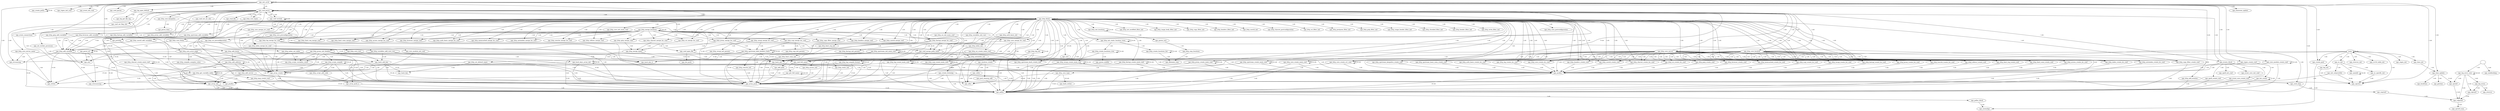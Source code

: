 digraph CallGraph{

   "ngx_log_error_core"  [shape=ellipse]
   "ngx_log_errno"  [shape=ellipse]
   "ngx_strerror"  [shape=ellipse]
   "ngx_slprintf"  [shape=ellipse]
   "ngx_nonblocking"  [shape=ellipse]
   "ngx_log_open_default"  [shape=ellipse]
   "ngx_log_get_file_log"  [shape=ellipse]
   "ngx_create_paths"  [shape=ellipse]
   "ngx_regex_init_conf"  [shape=ellipse]
   "ngx_event_init_conf"  [shape=ellipse]
   "ngx_core_module_init_conf"  [shape=ellipse]
   "ngx_create_listening"  [shape=ellipse]
   "ngx_sort"  [shape=ellipse]
   "ngx_http_variables_init_vars"  [shape=ellipse]
   "ngx_http_not_modified_filter_init"  [shape=ellipse]
   "ngx_http_range_body_filter_init"  [shape=ellipse]
   "ngx_http_copy_filter_init"  [shape=ellipse]
   "ngx_http_headers_filter_init"  [shape=ellipse]
   "ngx_http_userid_init"  [shape=ellipse]
   "ngx_http_charset_postconfiguration"  [shape=ellipse]
   "ngx_http_ssi_filter_init"  [shape=ellipse]
   "ngx_http_postpone_filter_init"  [shape=ellipse]
   "ngx_http_gzip_filter_init"  [shape=ellipse]
   "ngx_http_range_header_filter_init"  [shape=ellipse]
   "ngx_http_chunked_filter_init"  [shape=ellipse]
   "ngx_http_header_filter_init"  [shape=ellipse]
   "ngx_http_write_filter_init"  [shape=ellipse]
   "ngx_http_rewrite_init"  [shape=ellipse]
   "ngx_http_limit_req_init"  [shape=ellipse]
   "ngx_http_limit_conn_init"  [shape=ellipse]
   "ngx_http_access_init"  [shape=ellipse]
   "ngx_http_auth_basic_init"  [shape=ellipse]
   "ngx_http_index_init"  [shape=ellipse]
   "ngx_http_autoindex_init"  [shape=ellipse]
   "ngx_http_static_init"  [shape=ellipse]
   "ngx_http_log_compile_format"  [shape=ellipse]
   "ngx_http_log_init"  [shape=ellipse]
   "ngx_http_core_postconfiguration"  [shape=ellipse]
   "ngx_http_create_locations_tree"  [shape=ellipse]
   "ngx_queue_middle"  [shape=ellipse]
   "ngx_http_create_locations_list"  [shape=ellipse]
   "ngx_http_init_static_location_trees"  [shape=ellipse]
   "ngx_http_init_locations"  [shape=ellipse]
   "ngx_queue_sort"  [shape=ellipse]
   "ngx_http_cmp_locations"  [shape=ellipse]
   "ngx_filename_cmp"  [shape=ellipse]
   "ngx_http_copy_filter_merge_conf"  [shape=ellipse]
   "ngx_http_headers_merge_conf"  [shape=ellipse]
   "ngx_http_userid_merge_conf"  [shape=ellipse]
   "ngx_http_charset_merge_loc_conf"  [shape=ellipse]
   "ngx_http_ssi_merge_loc_conf"  [shape=ellipse]
   "ngx_http_ssi_init_main_conf"  [shape=ellipse]
   "ngx_http_gzip_merge_conf"  [shape=ellipse]
   "ngx_http_merge_types"  [shape=ellipse]
   "ngx_http_set_default_types"  [shape=ellipse]
   "ngx_http_browser_merge_conf"  [shape=ellipse]
   "ngx_http_memcached_merge_loc_conf"  [shape=ellipse]
   "ngx_http_scgi_merge_loc_conf"  [shape=ellipse]
   "ngx_http_scgi_init_params"  [shape=ellipse]
   "ngx_http_uwsgi_merge_loc_conf"  [shape=ellipse]
   "ngx_http_uwsgi_init_params"  [shape=ellipse]
   "ngx_http_fastcgi_merge_loc_conf"  [shape=ellipse]
   "ngx_http_fastcgi_init_params"  [shape=ellipse]
   "ngx_http_proxy_merge_loc_conf"  [shape=ellipse]
   "ngx_http_proxy_init_headers"  [shape=ellipse]
   "ngx_http_script_add_code"  [shape=ellipse]
   "ngx_http_script_compile"  [shape=ellipse]
   "ngx_array_push_n"  [shape=ellipse]
   "ngx_array_init"  [shape=ellipse]
   "ngx_http_upstream_hide_headers_hash"  [shape=ellipse]
   "ngx_http_rewrite_merge_loc_conf"  [shape=ellipse]
   "ngx_http_referer_merge_conf"  [shape=ellipse]
   "ngx_http_limit_req_merge_conf"  [shape=ellipse]
   "ngx_http_limit_conn_merge_conf"  [shape=ellipse]
   "ngx_http_access_merge_loc_conf"  [shape=ellipse]
   "ngx_http_auth_basic_merge_loc_conf"  [shape=ellipse]
   "ngx_http_index_merge_loc_conf"  [shape=ellipse]
   "ngx_http_autoindex_merge_loc_conf"  [shape=ellipse]
   "ngx_hash_key_lc"  [shape=ellipse]
   "ngx_http_upstream_init_main_conf"  [shape=ellipse]
   "ngx_http_log_merge_loc_conf"  [shape=ellipse]
   "ngx_conf_open_file"  [shape=ellipse]
   "ngx_list_push"  [shape=ellipse]
   "ngx_http_block"  [shape=ellipse]
   "ngx_http_merge_locations"  [shape=ellipse]
   "ngx_http_core_merge_loc_conf"  [shape=ellipse]
   "ngx_conf_merge_path_value"  [shape=ellipse]
   "ngx_add_path"  [shape=ellipse]
   "ngx_resolver_create"  [shape=ellipse]
   "ngx_calloc"  [shape=ellipse]
   "ngx_pool_cleanup_add"  [shape=ellipse]
   "ngx_hash_init"  [shape=ellipse]
   "ngx_http_core_merge_srv_conf"  [shape=ellipse]
   "ngx_http_core_init_main_conf"  [shape=ellipse]
   "ngx_http_core_server"  [shape=ellipse]
   "ngx_http_core_error_page"  [shape=ellipse]
   "ngx_http_compile_complex_value"  [shape=ellipse]
   "ngx_http_core_location"  [shape=ellipse]
   "ngx_http_index_set_index"  [shape=ellipse]
   "ngx_http_core_root"  [shape=ellipse]
   "ngx_http_script_variables_count"  [shape=ellipse]
   "ngx_http_add_location"  [shape=ellipse]
   "ngx_http_core_server_name"  [shape=ellipse]
   "ngx_http_core_listen"  [shape=ellipse]
   "ngx_http_add_listen"  [shape=ellipse]
   "ngx_http_add_server"  [shape=ellipse]
   "ngx_array_init"  [shape=ellipse]
   "ngx_http_add_address"  [shape=ellipse]
   "ngx_sock_ntop"  [shape=ellipse]
   "ngx_snprintf"  [shape=ellipse]
   "ngx_parse_url"  [shape=ellipse]
   "ngx_http_core_keepalive"  [shape=ellipse]
   "ngx_parse_time"  [shape=ellipse]
   "ngx_conf_set_flag_slot"  [shape=ellipse]
   "ngx_strcasecmp"  [shape=ellipse]
   "ngx_conf_set_str_slot"  [shape=ellipse]
   "ngx_http_core_types"  [shape=ellipse]
   "ngx_http_core_type"  [shape=ellipse]
   "ngx_hash_strlow"  [shape=ellipse]
   "ngx_conf_include"  [shape=ellipse]
   "ngx_http_userid_add_variables"  [shape=ellipse]
   "ngx_http_get_variable_index"  [shape=ellipse]
   "ngx_http_ssi_preconfiguration"  [shape=ellipse]
   "ngx_http_gzip_add_variables"  [shape=ellipse]
   "ngx_http_browser_add_variable"  [shape=ellipse]
   "ngx_http_fastcgi_add_variables"  [shape=ellipse]
   "ngx_http_proxy_add_variables"  [shape=ellipse]
   "ngx_http_upstream_add_variables"  [shape=ellipse]
   "ngx_http_add_variable"  [shape=ellipse]
   "ngx_strncasecmp"  [shape=ellipse]
   "ngx_http_core_preconfiguration"  [shape=ellipse]
   "ngx_http_variables_add_core_vars"  [shape=ellipse]
   "ngx_palloc_block"  [shape=ellipse]
   "ngx_hash_add_key"  [shape=ellipse]
   "ngx_hash_key"  [shape=ellipse]
   "ngx_http_copy_filter_create_conf"  [shape=ellipse]
   "ngx_http_headers_create_conf"  [shape=ellipse]
   "ngx_http_userid_create_conf"  [shape=ellipse]
   "ngx_http_charset_create_loc_conf"  [shape=ellipse]
   "ngx_array_init"  [shape=ellipse]
   "ngx_http_charset_create_main_conf"  [shape=ellipse]
   "ngx_http_ssi_create_loc_conf"  [shape=ellipse]
   "ngx_http_ssi_create_main_conf"  [shape=ellipse]
   "ngx_array_init"  [shape=ellipse]
   "ngx_hash_keys_array_init"  [shape=ellipse]
   "ngx_http_gzip_create_conf"  [shape=ellipse]
   "ngx_http_upstream_keepalive_create_conf"  [shape=ellipse]
   "ngx_http_upstream_least_conn_create_conf"  [shape=ellipse]
   "ngx_http_upstream_hash_create_conf"  [shape=ellipse]
   "ngx_http_browser_create_conf"  [shape=ellipse]
   "ngx_http_memcached_create_loc_conf"  [shape=ellipse]
   "ngx_http_scgi_create_loc_conf"  [shape=ellipse]
   "ngx_http_scgi_create_main_conf"  [shape=ellipse]
   "ngx_http_uwsgi_create_loc_conf"  [shape=ellipse]
   "ngx_http_uwsgi_create_main_conf"  [shape=ellipse]
   "ngx_http_fastcgi_create_loc_conf"  [shape=ellipse]
   "ngx_http_fastcgi_create_main_conf"  [shape=ellipse]
   "ngx_http_proxy_create_loc_conf"  [shape=ellipse]
   "ngx_http_proxy_create_main_conf"  [shape=ellipse]
   "ngx_http_rewrite_create_loc_conf"  [shape=ellipse]
   "ngx_http_referer_create_conf"  [shape=ellipse]
   "ngx_http_map_create_conf"  [shape=ellipse]
   "ngx_http_limit_req_create_conf"  [shape=ellipse]
   "ngx_http_limit_conn_create_conf"  [shape=ellipse]
   "ngx_http_access_create_loc_conf"  [shape=ellipse]
   "ngx_http_auth_basic_create_loc_conf"  [shape=ellipse]
   "ngx_http_index_create_loc_conf"  [shape=ellipse]
   "ngx_http_autoindex_create_loc_conf"  [shape=ellipse]
   "ngx_http_upstream_create_main_conf"  [shape=ellipse]
   "ngx_http_log_create_loc_conf"  [shape=ellipse]
   "ngx_http_log_create_main_conf"  [shape=ellipse]
   "ngx_http_core_create_loc_conf"  [shape=ellipse]
   "ngx_http_core_create_srv_conf"  [shape=ellipse]
   "ngx_http_core_create_main_conf"  [shape=ellipse]
   "ngx_events_block"  [shape=ellipse]
   "ngx_epoll_init_conf"  [shape=ellipse]
   "ngx_event_core_init_conf"  [shape=ellipse]
   "ngx_event_connections"  [shape=ellipse]
   "ngx_epoll_create_conf"  [shape=ellipse]
   "ngx_event_core_create_conf"  [shape=ellipse]
   "ngx_set_worker_processes"  [shape=ellipse]
   "ngx_atoi"  [shape=ellipse]
   "ngx_array_push"  [shape=ellipse]
   "ngx_read_file"  [shape=ellipse]
   "ngx_conf_parse"  [shape=ellipse]
   "ngx_conf_param"  [shape=ellipse]
   "ngx_array_create"  [shape=ellipse]
   "ngx_regex_create_conf"  [shape=ellipse]
   "ngx_list_create"  [shape=ellipse]
   "ngx_core_module_create_conf"  [shape=ellipse]
   "ngx_strlow"  [shape=ellipse]
   "ngx_init_cycle"  [shape=ellipse]
   "ngx_pstrdup"  [shape=ellipse]
   "ngx_pcalloc"  [shape=ellipse]
   "ngx_palloc"  [shape=ellipse]
   "ngx_timezone_update"  [shape=ellipse]
   "ngx_crc32_table_init"  [shape=ellipse]
   "ngx_os_init"  [shape=ellipse]
   "ngx_cpuinfo"  [shape=ellipse]
   "ngx_init_setproctitle"  [shape=ellipse]
   "ngx_os_specific_init"  [shape=ellipse]
   "ngx_conf_full_name"  [shape=ellipse]
   "ngx_pnalloc"  [shape=ellipse]
   "ngx_get_full_name"  [shape=ellipse]
   "ngx_alloc"  [shape=ellipse]
   "ngx_create_pool"  [shape=ellipse]
   "ngx_memalign"  [shape=ellipse]
   "ngx_log_init"  [shape=ellipse]
   "ngx_cpystrn"  [shape=ellipse]
   "ngx_regex_init"  [shape=ellipse]
   "ngx_time_init"  [shape=ellipse]
   "ngx_time_update"  [shape=ellipse]
   "ngx_localtime"  [shape=ellipse]
   "ngx_sprintf"  [shape=ellipse]
   "ngx_vslprintf"  [shape=ellipse]
   "ngx_sprintf_num"  [shape=ellipse]
   "ngx_gmtime"  [shape=ellipse]
   "main"  [shape=ellipse]
   "ngx_strerror_init"  [shape=ellipse]

   "ngx_log_error_core" -> "ngx_log_error_core" [label="4 calls" fontsize="10"]
   "" -> "ngx_log_error_core" [label="2 calls" fontsize="10"]
   "ngx_log_error_core" -> "ngx_log_errno" [label="3 calls" fontsize="10"]
   "ngx_log_errno" -> "ngx_strerror" [label="3 calls" fontsize="10"]
   "ngx_log_errno" -> "ngx_slprintf" [label="3 calls" fontsize="10"]
   "ngx_log_error_core" -> "ngx_slprintf" [label="6 calls" fontsize="10"]
   "" -> "ngx_nonblocking" [label="3 calls" fontsize="10"]
   "ngx_init_cycle" -> "ngx_log_open_default" [label="1 calls" fontsize="10"]
   "ngx_log_open_default" -> "ngx_log_get_file_log" [label="1 calls" fontsize="10"]
   "ngx_create_paths" -> "ngx_create_paths" [label="5 calls" fontsize="10"]
   "ngx_init_cycle" -> "ngx_create_paths" [label="1 calls" fontsize="10"]
   "ngx_init_cycle" -> "ngx_regex_init_conf" [label="1 calls" fontsize="10"]
   "ngx_init_cycle" -> "ngx_event_init_conf" [label="1 calls" fontsize="10"]
   "ngx_init_cycle" -> "ngx_core_module_init_conf" [label="1 calls" fontsize="10"]
   "ngx_http_block" -> "ngx_create_listening" [label="1 calls" fontsize="10"]
   "ngx_http_block" -> "ngx_sort" [label="1 calls" fontsize="10"]
   "ngx_http_block" -> "ngx_http_variables_init_vars" [label="1 calls" fontsize="10"]
   "ngx_http_block" -> "ngx_http_not_modified_filter_init" [label="1 calls" fontsize="10"]
   "ngx_http_block" -> "ngx_http_range_body_filter_init" [label="1 calls" fontsize="10"]
   "ngx_http_block" -> "ngx_http_copy_filter_init" [label="1 calls" fontsize="10"]
   "ngx_http_block" -> "ngx_http_headers_filter_init" [label="1 calls" fontsize="10"]
   "ngx_http_block" -> "ngx_http_userid_init" [label="1 calls" fontsize="10"]
   "ngx_http_block" -> "ngx_http_charset_postconfiguration" [label="1 calls" fontsize="10"]
   "ngx_http_block" -> "ngx_http_ssi_filter_init" [label="1 calls" fontsize="10"]
   "ngx_http_block" -> "ngx_http_postpone_filter_init" [label="1 calls" fontsize="10"]
   "ngx_http_block" -> "ngx_http_gzip_filter_init" [label="1 calls" fontsize="10"]
   "ngx_http_block" -> "ngx_http_range_header_filter_init" [label="1 calls" fontsize="10"]
   "ngx_http_block" -> "ngx_http_chunked_filter_init" [label="1 calls" fontsize="10"]
   "ngx_http_block" -> "ngx_http_header_filter_init" [label="1 calls" fontsize="10"]
   "ngx_http_block" -> "ngx_http_write_filter_init" [label="1 calls" fontsize="10"]
   "ngx_http_block" -> "ngx_http_rewrite_init" [label="1 calls" fontsize="10"]
   "ngx_http_block" -> "ngx_http_limit_req_init" [label="1 calls" fontsize="10"]
   "ngx_http_block" -> "ngx_http_limit_conn_init" [label="1 calls" fontsize="10"]
   "ngx_http_block" -> "ngx_http_access_init" [label="1 calls" fontsize="10"]
   "ngx_http_block" -> "ngx_http_auth_basic_init" [label="1 calls" fontsize="10"]
   "ngx_http_block" -> "ngx_http_index_init" [label="1 calls" fontsize="10"]
   "ngx_http_block" -> "ngx_http_autoindex_init" [label="1 calls" fontsize="10"]
   "ngx_http_block" -> "ngx_http_static_init" [label="1 calls" fontsize="10"]
   "ngx_http_log_compile_format" -> "ngx_http_log_compile_format" [label="5 calls" fontsize="10"]
   "ngx_http_log_init" -> "ngx_http_log_compile_format" [label="1 calls" fontsize="10"]
   "ngx_http_block" -> "ngx_http_log_init" [label="1 calls" fontsize="10"]
   "ngx_http_log_init" -> "ngx_http_log_init" [label="1 calls" fontsize="10"]
   "ngx_http_block" -> "ngx_http_core_postconfiguration" [label="1 calls" fontsize="10"]
   "ngx_http_create_locations_tree" -> "ngx_http_create_locations_tree" [label="1 calls" fontsize="10"]
   "ngx_http_init_static_location_trees" -> "ngx_http_create_locations_tree" [label="1 calls" fontsize="10"]
   "ngx_http_create_locations_tree" -> "ngx_queue_middle" [label="2 calls" fontsize="10"]
   "ngx_http_create_locations_list" -> "ngx_http_create_locations_list" [label="1 calls" fontsize="10"]
   "ngx_http_init_static_location_trees" -> "ngx_http_create_locations_list" [label="1 calls" fontsize="10"]
   "ngx_http_init_static_location_trees" -> "ngx_http_init_static_location_trees" [label="3 calls" fontsize="10"]
   "ngx_http_block" -> "ngx_http_init_static_location_trees" [label="1 calls" fontsize="10"]
   "ngx_http_init_locations" -> "ngx_http_init_locations" [label="2 calls" fontsize="10"]
   "ngx_http_block" -> "ngx_http_init_locations" [label="1 calls" fontsize="10"]
   "ngx_http_init_locations" -> "ngx_queue_sort" [label="1 calls" fontsize="10"]
   "ngx_queue_sort" -> "ngx_http_cmp_locations" [label="1 calls" fontsize="10"]
   "ngx_http_cmp_locations" -> "ngx_filename_cmp" [label="1 calls" fontsize="10"]
   "ngx_http_create_locations_list" -> "ngx_filename_cmp" [label="1 calls" fontsize="10"]
   "ngx_http_merge_locations" -> "ngx_http_copy_filter_merge_conf" [label="2 calls" fontsize="10"]
   "ngx_http_block" -> "ngx_http_copy_filter_merge_conf" [label="1 calls" fontsize="10"]
   "ngx_http_merge_locations" -> "ngx_http_headers_merge_conf" [label="2 calls" fontsize="10"]
   "ngx_http_block" -> "ngx_http_headers_merge_conf" [label="1 calls" fontsize="10"]
   "ngx_http_merge_locations" -> "ngx_http_userid_merge_conf" [label="2 calls" fontsize="10"]
   "ngx_http_block" -> "ngx_http_userid_merge_conf" [label="1 calls" fontsize="10"]
   "ngx_http_merge_locations" -> "ngx_http_charset_merge_loc_conf" [label="2 calls" fontsize="10"]
   "ngx_http_block" -> "ngx_http_charset_merge_loc_conf" [label="1 calls" fontsize="10"]
   "ngx_http_merge_locations" -> "ngx_http_ssi_merge_loc_conf" [label="2 calls" fontsize="10"]
   "ngx_http_block" -> "ngx_http_ssi_merge_loc_conf" [label="1 calls" fontsize="10"]
   "ngx_http_block" -> "ngx_http_ssi_init_main_conf" [label="1 calls" fontsize="10"]
   "ngx_http_merge_locations" -> "ngx_http_gzip_merge_conf" [label="2 calls" fontsize="10"]
   "ngx_http_block" -> "ngx_http_gzip_merge_conf" [label="1 calls" fontsize="10"]
   "ngx_http_gzip_merge_conf" -> "ngx_http_merge_types" [label="3 calls" fontsize="10"]
   "ngx_http_ssi_merge_loc_conf" -> "ngx_http_merge_types" [label="3 calls" fontsize="10"]
   "ngx_http_charset_merge_loc_conf" -> "ngx_http_merge_types" [label="3 calls" fontsize="10"]
   "ngx_http_merge_types" -> "ngx_http_set_default_types" [label="3 calls" fontsize="10"]
   "ngx_http_merge_locations" -> "ngx_http_browser_merge_conf" [label="2 calls" fontsize="10"]
   "ngx_http_block" -> "ngx_http_browser_merge_conf" [label="1 calls" fontsize="10"]
   "ngx_http_merge_locations" -> "ngx_http_memcached_merge_loc_conf" [label="2 calls" fontsize="10"]
   "ngx_http_block" -> "ngx_http_memcached_merge_loc_conf" [label="1 calls" fontsize="10"]
   "ngx_http_merge_locations" -> "ngx_http_scgi_merge_loc_conf" [label="2 calls" fontsize="10"]
   "ngx_http_block" -> "ngx_http_scgi_merge_loc_conf" [label="1 calls" fontsize="10"]
   "ngx_http_scgi_merge_loc_conf" -> "ngx_http_scgi_init_params" [label="3 calls" fontsize="10"]
   "ngx_http_merge_locations" -> "ngx_http_uwsgi_merge_loc_conf" [label="2 calls" fontsize="10"]
   "ngx_http_block" -> "ngx_http_uwsgi_merge_loc_conf" [label="1 calls" fontsize="10"]
   "ngx_http_uwsgi_merge_loc_conf" -> "ngx_http_uwsgi_init_params" [label="3 calls" fontsize="10"]
   "ngx_http_merge_locations" -> "ngx_http_fastcgi_merge_loc_conf" [label="2 calls" fontsize="10"]
   "ngx_http_block" -> "ngx_http_fastcgi_merge_loc_conf" [label="1 calls" fontsize="10"]
   "ngx_http_fastcgi_merge_loc_conf" -> "ngx_http_fastcgi_init_params" [label="3 calls" fontsize="10"]
   "ngx_http_merge_locations" -> "ngx_http_proxy_merge_loc_conf" [label="2 calls" fontsize="10"]
   "ngx_http_block" -> "ngx_http_proxy_merge_loc_conf" [label="1 calls" fontsize="10"]
   "ngx_http_proxy_merge_loc_conf" -> "ngx_http_proxy_init_headers" [label="3 calls" fontsize="10"]
   "ngx_http_script_compile" -> "ngx_http_script_add_code" [label="6 calls" fontsize="10"]
   "ngx_http_script_compile" -> "ngx_http_script_compile" [label="9 calls" fontsize="10"]
   "ngx_http_proxy_init_headers" -> "ngx_http_script_compile" [label="3 calls" fontsize="10"]
   "ngx_http_script_add_code" -> "ngx_array_push_n" [label="6 calls" fontsize="10"]
   "ngx_http_proxy_init_headers" -> "ngx_array_push_n" [label="23 calls" fontsize="10"]
   "ngx_http_proxy_init_headers" -> "ngx_array_init" [label="2 calls" fontsize="10"]
   "ngx_http_upstream_hide_headers_hash" -> "ngx_http_upstream_hide_headers_hash" [label="4 calls" fontsize="10"]
   "ngx_http_proxy_merge_loc_conf" -> "ngx_http_upstream_hide_headers_hash" [label="3 calls" fontsize="10"]
   "ngx_http_fastcgi_merge_loc_conf" -> "ngx_http_upstream_hide_headers_hash" [label="3 calls" fontsize="10"]
   "ngx_http_uwsgi_merge_loc_conf" -> "ngx_http_upstream_hide_headers_hash" [label="3 calls" fontsize="10"]
   "ngx_http_scgi_merge_loc_conf" -> "ngx_http_upstream_hide_headers_hash" [label="3 calls" fontsize="10"]
   "ngx_http_merge_locations" -> "ngx_http_rewrite_merge_loc_conf" [label="2 calls" fontsize="10"]
   "ngx_http_block" -> "ngx_http_rewrite_merge_loc_conf" [label="1 calls" fontsize="10"]
   "ngx_http_merge_locations" -> "ngx_http_referer_merge_conf" [label="2 calls" fontsize="10"]
   "ngx_http_block" -> "ngx_http_referer_merge_conf" [label="1 calls" fontsize="10"]
   "ngx_http_merge_locations" -> "ngx_http_limit_req_merge_conf" [label="2 calls" fontsize="10"]
   "ngx_http_block" -> "ngx_http_limit_req_merge_conf" [label="1 calls" fontsize="10"]
   "ngx_http_merge_locations" -> "ngx_http_limit_conn_merge_conf" [label="2 calls" fontsize="10"]
   "ngx_http_block" -> "ngx_http_limit_conn_merge_conf" [label="1 calls" fontsize="10"]
   "ngx_http_merge_locations" -> "ngx_http_access_merge_loc_conf" [label="2 calls" fontsize="10"]
   "ngx_http_block" -> "ngx_http_access_merge_loc_conf" [label="1 calls" fontsize="10"]
   "ngx_http_merge_locations" -> "ngx_http_auth_basic_merge_loc_conf" [label="2 calls" fontsize="10"]
   "ngx_http_block" -> "ngx_http_auth_basic_merge_loc_conf" [label="1 calls" fontsize="10"]
   "ngx_http_merge_locations" -> "ngx_http_index_merge_loc_conf" [label="2 calls" fontsize="10"]
   "ngx_http_block" -> "ngx_http_index_merge_loc_conf" [label="1 calls" fontsize="10"]
   "ngx_http_merge_locations" -> "ngx_http_autoindex_merge_loc_conf" [label="2 calls" fontsize="10"]
   "ngx_http_block" -> "ngx_http_autoindex_merge_loc_conf" [label="1 calls" fontsize="10"]
   "ngx_http_block" -> "ngx_hash_key_lc" [label="21 calls" fontsize="10"]
   "ngx_http_upstream_init_main_conf" -> "ngx_hash_key_lc" [label="26 calls" fontsize="10"]
   "ngx_http_upstream_hide_headers_hash" -> "ngx_hash_key_lc" [label="25 calls" fontsize="10"]
   "ngx_http_proxy_init_headers" -> "ngx_hash_key_lc" [label="8 calls" fontsize="10"]
   "ngx_http_block" -> "ngx_http_upstream_init_main_conf" [label="1 calls" fontsize="10"]
   "ngx_http_upstream_init_main_conf" -> "ngx_http_upstream_init_main_conf" [label="1 calls" fontsize="10"]
   "ngx_http_merge_locations" -> "ngx_http_log_merge_loc_conf" [label="2 calls" fontsize="10"]
   "ngx_http_block" -> "ngx_http_log_merge_loc_conf" [label="1 calls" fontsize="10"]
   "ngx_log_open_default" -> "ngx_conf_open_file" [label="1 calls" fontsize="10"]
   "ngx_http_log_merge_loc_conf" -> "ngx_conf_open_file" [label="1 calls" fontsize="10"]
   "ngx_conf_open_file" -> "ngx_list_push" [label="2 calls" fontsize="10"]
   "ngx_conf_parse" -> "ngx_http_block" [label="1 calls" fontsize="10"]
   "ngx_http_block" -> "ngx_http_block" [label="48 calls" fontsize="10"]
   "ngx_http_merge_locations" -> "ngx_http_merge_locations" [label="44 calls" fontsize="10"]
   "ngx_http_block" -> "ngx_http_merge_locations" [label="22 calls" fontsize="10"]
   "ngx_http_merge_locations" -> "ngx_http_core_merge_loc_conf" [label="2 calls" fontsize="10"]
   "ngx_http_block" -> "ngx_http_core_merge_loc_conf" [label="1 calls" fontsize="10"]
   "ngx_http_core_merge_loc_conf" -> "ngx_conf_merge_path_value" [label="3 calls" fontsize="10"]
   "ngx_http_proxy_merge_loc_conf" -> "ngx_conf_merge_path_value" [label="3 calls" fontsize="10"]
   "ngx_http_fastcgi_merge_loc_conf" -> "ngx_conf_merge_path_value" [label="3 calls" fontsize="10"]
   "ngx_http_uwsgi_merge_loc_conf" -> "ngx_conf_merge_path_value" [label="3 calls" fontsize="10"]
   "ngx_http_scgi_merge_loc_conf" -> "ngx_conf_merge_path_value" [label="3 calls" fontsize="10"]
   "ngx_conf_merge_path_value" -> "ngx_add_path" [label="5 calls" fontsize="10"]
   "ngx_http_core_merge_loc_conf" -> "ngx_resolver_create" [label="1 calls" fontsize="10"]
   "ngx_resolver_create" -> "ngx_calloc" [label="2 calls" fontsize="10"]
   "ngx_resolver_create" -> "ngx_pool_cleanup_add" [label="1 calls" fontsize="10"]
   "ngx_http_merge_types" -> "ngx_hash_init" [label="3 calls" fontsize="10"]
   "ngx_http_block" -> "ngx_hash_init" [label="1 calls" fontsize="10"]
   "ngx_http_core_merge_loc_conf" -> "ngx_hash_init" [label="1 calls" fontsize="10"]
   "ngx_http_variables_init_vars" -> "ngx_hash_init" [label="1 calls" fontsize="10"]
   "ngx_http_upstream_init_main_conf" -> "ngx_hash_init" [label="1 calls" fontsize="10"]
   "ngx_http_upstream_hide_headers_hash" -> "ngx_hash_init" [label="4 calls" fontsize="10"]
   "ngx_http_ssi_init_main_conf" -> "ngx_hash_init" [label="1 calls" fontsize="10"]
   "ngx_http_proxy_init_headers" -> "ngx_hash_init" [label="1 calls" fontsize="10"]
   "ngx_http_block" -> "ngx_http_core_merge_srv_conf" [label="1 calls" fontsize="10"]
   "ngx_http_block" -> "ngx_http_core_init_main_conf" [label="1 calls" fontsize="10"]
   "ngx_conf_parse" -> "ngx_http_core_server" [label="1 calls" fontsize="10"]
   "ngx_conf_parse" -> "ngx_http_core_error_page" [label="1 calls" fontsize="10"]
   "ngx_http_core_error_page" -> "ngx_http_compile_complex_value" [label="1 calls" fontsize="10"]
   "ngx_conf_parse" -> "ngx_http_core_location" [label="2 calls" fontsize="10"]
   "ngx_conf_parse" -> "ngx_http_index_set_index" [label="1 calls" fontsize="10"]
   "ngx_conf_parse" -> "ngx_http_core_root" [label="2 calls" fontsize="10"]
   "ngx_http_core_root" -> "ngx_http_script_variables_count" [label="2 calls" fontsize="10"]
   "ngx_http_index_set_index" -> "ngx_http_script_variables_count" [label="2 calls" fontsize="10"]
   "ngx_http_proxy_init_headers" -> "ngx_http_script_variables_count" [label="4 calls" fontsize="10"]
   "ngx_http_core_location" -> "ngx_http_add_location" [label="2 calls" fontsize="10"]
   "ngx_conf_parse" -> "ngx_http_core_server_name" [label="1 calls" fontsize="10"]
   "ngx_conf_parse" -> "ngx_http_core_listen" [label="1 calls" fontsize="10"]
   "ngx_http_core_listen" -> "ngx_http_add_listen" [label="1 calls" fontsize="10"]
   "ngx_http_add_address" -> "ngx_http_add_server" [label="1 calls" fontsize="10"]
   "ngx_http_add_server" -> "ngx_array_init" [label="1 calls" fontsize="10"]
   "ngx_http_block" -> "ngx_array_init" [label="6 calls" fontsize="10"]
   "ngx_http_add_address" -> "ngx_http_add_address" [label="1 calls" fontsize="10"]
   "ngx_http_add_listen" -> "ngx_http_add_address" [label="1 calls" fontsize="10"]
   "ngx_create_listening" -> "ngx_sock_ntop" [label="1 calls" fontsize="10"]
   "ngx_http_core_listen" -> "ngx_sock_ntop" [label="1 calls" fontsize="10"]
   "ngx_sock_ntop" -> "ngx_snprintf" [label="2 calls" fontsize="10"]
   "ngx_parse_url" -> "ngx_parse_url" [label="4 calls" fontsize="10"]
   "ngx_http_core_listen" -> "ngx_parse_url" [label="1 calls" fontsize="10"]
   "ngx_conf_parse" -> "ngx_http_core_keepalive" [label="1 calls" fontsize="10"]
   "ngx_http_core_keepalive" -> "ngx_parse_time" [label="1 calls" fontsize="10"]
   "ngx_conf_parse" -> "ngx_conf_set_flag_slot" [label="1 calls" fontsize="10"]
   "ngx_conf_set_flag_slot" -> "ngx_strcasecmp" [label="1 calls" fontsize="10"]
   "ngx_http_core_server_name" -> "ngx_strcasecmp" [label="1 calls" fontsize="10"]
   "ngx_http_proxy_init_headers" -> "ngx_strcasecmp" [label="28 calls" fontsize="10"]
   "ngx_conf_parse" -> "ngx_conf_set_str_slot" [label="1 calls" fontsize="10"]
   "ngx_conf_parse" -> "ngx_http_core_types" [label="1 calls" fontsize="10"]
   "ngx_conf_parse" -> "ngx_http_core_type" [label="79 calls" fontsize="10"]
   "ngx_http_core_type" -> "ngx_hash_strlow" [label="103 calls" fontsize="10"]
   "ngx_conf_parse" -> "ngx_conf_include" [label="1 calls" fontsize="10"]
   "ngx_conf_include" -> "ngx_conf_include" [label="1 calls" fontsize="10"]
   "ngx_http_block" -> "ngx_http_userid_add_variables" [label="1 calls" fontsize="10"]
   "ngx_http_log_compile_format" -> "ngx_http_get_variable_index" [label="5 calls" fontsize="10"]
   "ngx_http_get_variable_index" -> "ngx_http_get_variable_index" [label="1 calls" fontsize="10"]
   "ngx_http_script_compile" -> "ngx_http_get_variable_index" [label="3 calls" fontsize="10"]
   "ngx_http_userid_add_variables" -> "ngx_http_get_variable_index" [label="1 calls" fontsize="10"]
   "ngx_http_block" -> "ngx_http_ssi_preconfiguration" [label="1 calls" fontsize="10"]
   "ngx_http_block" -> "ngx_http_gzip_add_variables" [label="1 calls" fontsize="10"]
   "ngx_http_block" -> "ngx_http_browser_add_variable" [label="1 calls" fontsize="10"]
   "ngx_http_block" -> "ngx_http_fastcgi_add_variables" [label="1 calls" fontsize="10"]
   "ngx_http_block" -> "ngx_http_proxy_add_variables" [label="1 calls" fontsize="10"]
   "ngx_http_block" -> "ngx_http_upstream_add_variables" [label="1 calls" fontsize="10"]
   "ngx_http_upstream_add_variables" -> "ngx_http_add_variable" [label="8 calls" fontsize="10"]
   "ngx_http_gzip_add_variables" -> "ngx_http_add_variable" [label="1 calls" fontsize="10"]
   "ngx_http_ssi_preconfiguration" -> "ngx_http_add_variable" [label="2 calls" fontsize="10"]
   "ngx_http_userid_add_variables" -> "ngx_http_add_variable" [label="3 calls" fontsize="10"]
   "ngx_http_proxy_add_variables" -> "ngx_http_add_variable" [label="5 calls" fontsize="10"]
   "ngx_http_fastcgi_add_variables" -> "ngx_http_add_variable" [label="2 calls" fontsize="10"]
   "ngx_http_browser_add_variable" -> "ngx_http_add_variable" [label="3 calls" fontsize="10"]
   "ngx_parse_url" -> "ngx_strncasecmp" [label="1 calls" fontsize="10"]
   "ngx_http_get_variable_index" -> "ngx_strncasecmp" [label="1 calls" fontsize="10"]
   "ngx_http_add_variable" -> "ngx_strncasecmp" [label="62 calls" fontsize="10"]
   "ngx_http_block" -> "ngx_http_core_preconfiguration" [label="1 calls" fontsize="10"]
   "ngx_http_core_preconfiguration" -> "ngx_http_variables_add_core_vars" [label="1 calls" fontsize="10"]
   "ngx_palloc" -> "ngx_palloc_block" [label="3 calls" fontsize="10"]
   "ngx_http_variables_add_core_vars" -> "ngx_hash_add_key" [label="61 calls" fontsize="10"]
   "ngx_http_add_variable" -> "ngx_hash_add_key" [label="24 calls" fontsize="10"]
   "ngx_http_ssi_preconfiguration" -> "ngx_hash_add_key" [label="10 calls" fontsize="10"]
   "ngx_hash_add_key" -> "ngx_hash_key" [label="95 calls" fontsize="10"]
   "ngx_http_set_default_types" -> "ngx_hash_key" [label="8 calls" fontsize="10"]
   "ngx_http_block" -> "ngx_http_copy_filter_create_conf" [label="1 calls" fontsize="10"]
   "ngx_http_core_location" -> "ngx_http_copy_filter_create_conf" [label="2 calls" fontsize="10"]
   "ngx_http_core_server" -> "ngx_http_copy_filter_create_conf" [label="1 calls" fontsize="10"]
   "ngx_http_block" -> "ngx_http_headers_create_conf" [label="1 calls" fontsize="10"]
   "ngx_http_core_location" -> "ngx_http_headers_create_conf" [label="2 calls" fontsize="10"]
   "ngx_http_core_server" -> "ngx_http_headers_create_conf" [label="1 calls" fontsize="10"]
   "ngx_http_block" -> "ngx_http_userid_create_conf" [label="1 calls" fontsize="10"]
   "ngx_http_core_location" -> "ngx_http_userid_create_conf" [label="2 calls" fontsize="10"]
   "ngx_http_core_server" -> "ngx_http_userid_create_conf" [label="1 calls" fontsize="10"]
   "ngx_http_block" -> "ngx_http_charset_create_loc_conf" [label="1 calls" fontsize="10"]
   "ngx_http_core_location" -> "ngx_http_charset_create_loc_conf" [label="2 calls" fontsize="10"]
   "ngx_http_core_server" -> "ngx_http_charset_create_loc_conf" [label="1 calls" fontsize="10"]
   "ngx_http_charset_create_main_conf" -> "ngx_array_init" [label="2 calls" fontsize="10"]
   "ngx_http_block" -> "ngx_http_charset_create_main_conf" [label="1 calls" fontsize="10"]
   "ngx_http_charset_create_main_conf" -> "ngx_http_charset_create_main_conf" [label="1 calls" fontsize="10"]
   "ngx_http_block" -> "ngx_http_ssi_create_loc_conf" [label="1 calls" fontsize="10"]
   "ngx_http_core_location" -> "ngx_http_ssi_create_loc_conf" [label="2 calls" fontsize="10"]
   "ngx_http_core_server" -> "ngx_http_ssi_create_loc_conf" [label="1 calls" fontsize="10"]
   "ngx_http_block" -> "ngx_http_ssi_create_main_conf" [label="1 calls" fontsize="10"]
   "ngx_hash_add_key" -> "ngx_array_init" [label="69 calls" fontsize="10"]
   "ngx_hash_keys_array_init" -> "ngx_array_init" [label="4 calls" fontsize="10"]
   "ngx_hash_keys_array_init" -> "ngx_hash_keys_array_init" [label="2 calls" fontsize="10"]
   "ngx_http_variables_add_core_vars" -> "ngx_hash_keys_array_init" [label="1 calls" fontsize="10"]
   "ngx_http_ssi_create_main_conf" -> "ngx_hash_keys_array_init" [label="1 calls" fontsize="10"]
   "ngx_http_block" -> "ngx_http_gzip_create_conf" [label="1 calls" fontsize="10"]
   "ngx_http_core_location" -> "ngx_http_gzip_create_conf" [label="2 calls" fontsize="10"]
   "ngx_http_core_server" -> "ngx_http_gzip_create_conf" [label="1 calls" fontsize="10"]
   "ngx_http_block" -> "ngx_http_upstream_keepalive_create_conf" [label="1 calls" fontsize="10"]
   "ngx_http_core_server" -> "ngx_http_upstream_keepalive_create_conf" [label="1 calls" fontsize="10"]
   "ngx_http_block" -> "ngx_http_upstream_least_conn_create_conf" [label="1 calls" fontsize="10"]
   "ngx_http_core_server" -> "ngx_http_upstream_least_conn_create_conf" [label="1 calls" fontsize="10"]
   "ngx_http_block" -> "ngx_http_upstream_hash_create_conf" [label="1 calls" fontsize="10"]
   "ngx_http_core_server" -> "ngx_http_upstream_hash_create_conf" [label="1 calls" fontsize="10"]
   "ngx_http_block" -> "ngx_http_browser_create_conf" [label="1 calls" fontsize="10"]
   "ngx_http_core_location" -> "ngx_http_browser_create_conf" [label="2 calls" fontsize="10"]
   "ngx_http_core_server" -> "ngx_http_browser_create_conf" [label="1 calls" fontsize="10"]
   "ngx_http_block" -> "ngx_http_memcached_create_loc_conf" [label="1 calls" fontsize="10"]
   "ngx_http_core_location" -> "ngx_http_memcached_create_loc_conf" [label="2 calls" fontsize="10"]
   "ngx_http_core_server" -> "ngx_http_memcached_create_loc_conf" [label="1 calls" fontsize="10"]
   "ngx_http_block" -> "ngx_http_scgi_create_loc_conf" [label="1 calls" fontsize="10"]
   "ngx_http_core_location" -> "ngx_http_scgi_create_loc_conf" [label="2 calls" fontsize="10"]
   "ngx_http_core_server" -> "ngx_http_scgi_create_loc_conf" [label="1 calls" fontsize="10"]
   "ngx_http_block" -> "ngx_http_scgi_create_main_conf" [label="1 calls" fontsize="10"]
   "ngx_http_scgi_create_main_conf" -> "ngx_http_scgi_create_main_conf" [label="1 calls" fontsize="10"]
   "ngx_http_block" -> "ngx_http_uwsgi_create_loc_conf" [label="1 calls" fontsize="10"]
   "ngx_http_core_location" -> "ngx_http_uwsgi_create_loc_conf" [label="2 calls" fontsize="10"]
   "ngx_http_core_server" -> "ngx_http_uwsgi_create_loc_conf" [label="1 calls" fontsize="10"]
   "ngx_http_block" -> "ngx_http_uwsgi_create_main_conf" [label="1 calls" fontsize="10"]
   "ngx_http_uwsgi_create_main_conf" -> "ngx_http_uwsgi_create_main_conf" [label="1 calls" fontsize="10"]
   "ngx_http_block" -> "ngx_http_fastcgi_create_loc_conf" [label="1 calls" fontsize="10"]
   "ngx_http_core_location" -> "ngx_http_fastcgi_create_loc_conf" [label="2 calls" fontsize="10"]
   "ngx_http_core_server" -> "ngx_http_fastcgi_create_loc_conf" [label="1 calls" fontsize="10"]
   "ngx_http_block" -> "ngx_http_fastcgi_create_main_conf" [label="1 calls" fontsize="10"]
   "ngx_http_fastcgi_create_main_conf" -> "ngx_http_fastcgi_create_main_conf" [label="1 calls" fontsize="10"]
   "ngx_http_block" -> "ngx_http_proxy_create_loc_conf" [label="1 calls" fontsize="10"]
   "ngx_http_core_location" -> "ngx_http_proxy_create_loc_conf" [label="2 calls" fontsize="10"]
   "ngx_http_core_server" -> "ngx_http_proxy_create_loc_conf" [label="1 calls" fontsize="10"]
   "ngx_http_block" -> "ngx_http_proxy_create_main_conf" [label="1 calls" fontsize="10"]
   "ngx_http_proxy_create_main_conf" -> "ngx_http_proxy_create_main_conf" [label="1 calls" fontsize="10"]
   "ngx_http_block" -> "ngx_http_rewrite_create_loc_conf" [label="1 calls" fontsize="10"]
   "ngx_http_core_location" -> "ngx_http_rewrite_create_loc_conf" [label="2 calls" fontsize="10"]
   "ngx_http_core_server" -> "ngx_http_rewrite_create_loc_conf" [label="1 calls" fontsize="10"]
   "ngx_http_block" -> "ngx_http_referer_create_conf" [label="1 calls" fontsize="10"]
   "ngx_http_core_location" -> "ngx_http_referer_create_conf" [label="2 calls" fontsize="10"]
   "ngx_http_core_server" -> "ngx_http_referer_create_conf" [label="1 calls" fontsize="10"]
   "ngx_http_block" -> "ngx_http_map_create_conf" [label="1 calls" fontsize="10"]
   "ngx_http_block" -> "ngx_http_limit_req_create_conf" [label="1 calls" fontsize="10"]
   "ngx_http_core_location" -> "ngx_http_limit_req_create_conf" [label="2 calls" fontsize="10"]
   "ngx_http_core_server" -> "ngx_http_limit_req_create_conf" [label="1 calls" fontsize="10"]
   "ngx_http_block" -> "ngx_http_limit_conn_create_conf" [label="1 calls" fontsize="10"]
   "ngx_http_core_location" -> "ngx_http_limit_conn_create_conf" [label="2 calls" fontsize="10"]
   "ngx_http_core_server" -> "ngx_http_limit_conn_create_conf" [label="1 calls" fontsize="10"]
   "ngx_http_block" -> "ngx_http_access_create_loc_conf" [label="1 calls" fontsize="10"]
   "ngx_http_core_location" -> "ngx_http_access_create_loc_conf" [label="2 calls" fontsize="10"]
   "ngx_http_core_server" -> "ngx_http_access_create_loc_conf" [label="1 calls" fontsize="10"]
   "ngx_http_block" -> "ngx_http_auth_basic_create_loc_conf" [label="1 calls" fontsize="10"]
   "ngx_http_core_location" -> "ngx_http_auth_basic_create_loc_conf" [label="2 calls" fontsize="10"]
   "ngx_http_core_server" -> "ngx_http_auth_basic_create_loc_conf" [label="1 calls" fontsize="10"]
   "ngx_http_block" -> "ngx_http_index_create_loc_conf" [label="1 calls" fontsize="10"]
   "ngx_http_core_location" -> "ngx_http_index_create_loc_conf" [label="2 calls" fontsize="10"]
   "ngx_http_core_server" -> "ngx_http_index_create_loc_conf" [label="1 calls" fontsize="10"]
   "ngx_http_block" -> "ngx_http_autoindex_create_loc_conf" [label="1 calls" fontsize="10"]
   "ngx_http_core_location" -> "ngx_http_autoindex_create_loc_conf" [label="2 calls" fontsize="10"]
   "ngx_http_core_server" -> "ngx_http_autoindex_create_loc_conf" [label="1 calls" fontsize="10"]
   "ngx_http_block" -> "ngx_http_upstream_create_main_conf" [label="1 calls" fontsize="10"]
   "ngx_http_upstream_create_main_conf" -> "ngx_http_upstream_create_main_conf" [label="1 calls" fontsize="10"]
   "ngx_http_block" -> "ngx_http_log_create_loc_conf" [label="1 calls" fontsize="10"]
   "ngx_http_core_location" -> "ngx_http_log_create_loc_conf" [label="2 calls" fontsize="10"]
   "ngx_http_core_server" -> "ngx_http_log_create_loc_conf" [label="1 calls" fontsize="10"]
   "ngx_http_block" -> "ngx_http_log_create_main_conf" [label="1 calls" fontsize="10"]
   "ngx_http_log_create_main_conf" -> "ngx_http_log_create_main_conf" [label="1 calls" fontsize="10"]
   "ngx_http_block" -> "ngx_http_core_create_loc_conf" [label="1 calls" fontsize="10"]
   "ngx_http_core_location" -> "ngx_http_core_create_loc_conf" [label="2 calls" fontsize="10"]
   "ngx_http_core_server" -> "ngx_http_core_create_loc_conf" [label="1 calls" fontsize="10"]
   "ngx_http_block" -> "ngx_http_core_create_srv_conf" [label="1 calls" fontsize="10"]
   "ngx_http_core_create_srv_conf" -> "ngx_http_core_create_srv_conf" [label="2 calls" fontsize="10"]
   "ngx_http_core_server" -> "ngx_http_core_create_srv_conf" [label="1 calls" fontsize="10"]
   "ngx_http_block" -> "ngx_http_core_create_main_conf" [label="1 calls" fontsize="10"]
   "ngx_http_core_create_main_conf" -> "ngx_http_core_create_main_conf" [label="1 calls" fontsize="10"]
   "ngx_conf_parse" -> "ngx_events_block" [label="1 calls" fontsize="10"]
   "ngx_events_block" -> "ngx_epoll_init_conf" [label="1 calls" fontsize="10"]
   "ngx_events_block" -> "ngx_event_core_init_conf" [label="1 calls" fontsize="10"]
   "ngx_conf_parse" -> "ngx_event_connections" [label="1 calls" fontsize="10"]
   "ngx_events_block" -> "ngx_epoll_create_conf" [label="1 calls" fontsize="10"]
   "ngx_events_block" -> "ngx_event_core_create_conf" [label="1 calls" fontsize="10"]
   "ngx_conf_parse" -> "ngx_set_worker_processes" [label="1 calls" fontsize="10"]
   "ngx_set_worker_processes" -> "ngx_atoi" [label="1 calls" fontsize="10"]
   "ngx_parse_url" -> "ngx_atoi" [label="1 calls" fontsize="10"]
   "ngx_event_connections" -> "ngx_atoi" [label="1 calls" fontsize="10"]
   "ngx_http_core_error_page" -> "ngx_atoi" [label="4 calls" fontsize="10"]
   "ngx_hash_add_key" -> "ngx_array_push" [label="190 calls" fontsize="10"]
   "ngx_add_path" -> "ngx_array_push" [label="5 calls" fontsize="10"]
   "ngx_create_listening" -> "ngx_array_push" [label="1 calls" fontsize="10"]
   "ngx_conf_parse" -> "ngx_array_push" [label="220 calls" fontsize="10"]
   "ngx_http_set_default_types" -> "ngx_array_push" [label="8 calls" fontsize="10"]
   "ngx_http_add_server" -> "ngx_array_push" [label="1 calls" fontsize="10"]
   "ngx_http_block" -> "ngx_array_push" [label="21 calls" fontsize="10"]
   "ngx_http_add_address" -> "ngx_array_push" [label="1 calls" fontsize="10"]
   "ngx_http_add_listen" -> "ngx_array_push" [label="1 calls" fontsize="10"]
   "ngx_http_core_error_page" -> "ngx_array_push" [label="4 calls" fontsize="10"]
   "ngx_http_core_type" -> "ngx_array_push" [label="103 calls" fontsize="10"]
   "ngx_http_core_server_name" -> "ngx_array_push" [label="1 calls" fontsize="10"]
   "ngx_http_core_server" -> "ngx_array_push" [label="1 calls" fontsize="10"]
   "ngx_http_log_merge_loc_conf" -> "ngx_array_push" [label="1 calls" fontsize="10"]
   "ngx_http_log_create_main_conf" -> "ngx_array_push" [label="1 calls" fontsize="10"]
   "ngx_http_log_compile_format" -> "ngx_array_push" [label="16 calls" fontsize="10"]
   "ngx_http_log_init" -> "ngx_array_push" [label="2 calls" fontsize="10"]
   "ngx_http_get_variable_index" -> "ngx_array_push" [label="9 calls" fontsize="10"]
   "ngx_http_script_compile" -> "ngx_array_push" [label="3 calls" fontsize="10"]
   "ngx_http_upstream_init_main_conf" -> "ngx_array_push" [label="26 calls" fontsize="10"]
   "ngx_http_upstream_hide_headers_hash" -> "ngx_array_push" [label="25 calls" fontsize="10"]
   "ngx_http_static_init" -> "ngx_array_push" [label="1 calls" fontsize="10"]
   "ngx_http_index_set_index" -> "ngx_array_push" [label="2 calls" fontsize="10"]
   "ngx_http_index_merge_loc_conf" -> "ngx_array_push" [label="1 calls" fontsize="10"]
   "ngx_http_index_init" -> "ngx_array_push" [label="1 calls" fontsize="10"]
   "ngx_http_autoindex_init" -> "ngx_array_push" [label="1 calls" fontsize="10"]
   "ngx_http_auth_basic_init" -> "ngx_array_push" [label="1 calls" fontsize="10"]
   "ngx_http_access_init" -> "ngx_array_push" [label="1 calls" fontsize="10"]
   "ngx_http_limit_conn_init" -> "ngx_array_push" [label="1 calls" fontsize="10"]
   "ngx_http_limit_req_init" -> "ngx_array_push" [label="1 calls" fontsize="10"]
   "ngx_http_rewrite_init" -> "ngx_array_push" [label="2 calls" fontsize="10"]
   "ngx_http_proxy_init_headers" -> "ngx_array_push" [label="16 calls" fontsize="10"]
   "ngx_conf_parse" -> "ngx_read_file" [label="2 calls" fontsize="10"]
   "ngx_init_cycle" -> "ngx_conf_parse" [label="1 calls" fontsize="10"]
   "ngx_conf_parse" -> "ngx_conf_parse" [label="125 calls" fontsize="10"]
   "ngx_conf_include" -> "ngx_conf_parse" [label="1 calls" fontsize="10"]
   "ngx_events_block" -> "ngx_conf_parse" [label="1 calls" fontsize="10"]
   "ngx_http_block" -> "ngx_conf_parse" [label="1 calls" fontsize="10"]
   "ngx_http_core_types" -> "ngx_conf_parse" [label="1 calls" fontsize="10"]
   "ngx_http_core_location" -> "ngx_conf_parse" [label="2 calls" fontsize="10"]
   "ngx_http_core_server" -> "ngx_conf_parse" [label="1 calls" fontsize="10"]
   "ngx_init_cycle" -> "ngx_conf_param" [label="1 calls" fontsize="10"]
   "ngx_array_create" -> "ngx_array_create" [label="15 calls" fontsize="10"]
   "ngx_init_cycle" -> "ngx_array_create" [label="1 calls" fontsize="10"]
   "ngx_http_set_default_types" -> "ngx_array_create" [label="3 calls" fontsize="10"]
   "ngx_http_add_listen" -> "ngx_array_create" [label="1 calls" fontsize="10"]
   "ngx_http_core_error_page" -> "ngx_array_create" [label="1 calls" fontsize="10"]
   "ngx_http_core_types" -> "ngx_array_create" [label="1 calls" fontsize="10"]
   "ngx_http_log_merge_loc_conf" -> "ngx_array_create" [label="1 calls" fontsize="10"]
   "ngx_http_log_create_main_conf" -> "ngx_array_create" [label="1 calls" fontsize="10"]
   "ngx_http_script_compile" -> "ngx_array_create" [label="1 calls" fontsize="10"]
   "ngx_http_index_set_index" -> "ngx_array_create" [label="1 calls" fontsize="10"]
   "ngx_http_index_merge_loc_conf" -> "ngx_array_create" [label="1 calls" fontsize="10"]
   "ngx_http_proxy_init_headers" -> "ngx_array_create" [label="3 calls" fontsize="10"]
   "ngx_init_cycle" -> "ngx_regex_create_conf" [label="1 calls" fontsize="10"]
   "ngx_list_create" -> "ngx_list_create" [label="1 calls" fontsize="10"]
   "ngx_regex_create_conf" -> "ngx_list_create" [label="1 calls" fontsize="10"]
   "ngx_core_module_create_conf" -> "ngx_core_module_create_conf" [label="1 calls" fontsize="10"]
   "ngx_init_cycle" -> "ngx_core_module_create_conf" [label="1 calls" fontsize="10"]
   "ngx_hash_init" -> "ngx_strlow" [label="276 calls" fontsize="10"]
   "ngx_init_cycle" -> "ngx_strlow" [label="1 calls" fontsize="10"]
   "ngx_http_core_server_name" -> "ngx_strlow" [label="1 calls" fontsize="10"]
   "ngx_http_get_variable_index" -> "ngx_strlow" [label="9 calls" fontsize="10"]
   "ngx_http_add_variable" -> "ngx_strlow" [label="24 calls" fontsize="10"]
   "ngx_init_cycle" -> "ngx_init_cycle" [label="3 calls" fontsize="10"]
   "ngx_init_cycle" -> "ngx_pstrdup" [label="3 calls" fontsize="10"]
   "ngx_http_core_merge_srv_conf" -> "ngx_pstrdup" [label="1 calls" fontsize="10"]
   "ngx_core_module_create_conf" -> "ngx_pcalloc" [label="1 calls" fontsize="10"]
   "ngx_hash_init" -> "ngx_pcalloc" [label="13 calls" fontsize="10"]
   "ngx_hash_keys_array_init" -> "ngx_pcalloc" [label="6 calls" fontsize="10"]
   "ngx_conf_merge_path_value" -> "ngx_pcalloc" [label="5 calls" fontsize="10"]
   "ngx_init_cycle" -> "ngx_pcalloc" [label="4 calls" fontsize="10"]
   "ngx_events_block" -> "ngx_pcalloc" [label="2 calls" fontsize="10"]
   "ngx_regex_create_conf" -> "ngx_pcalloc" [label="1 calls" fontsize="10"]
   "ngx_http_block" -> "ngx_pcalloc" [label="7 calls" fontsize="10"]
   "ngx_http_core_create_loc_conf" -> "ngx_pcalloc" [label="4 calls" fontsize="10"]
   "ngx_http_core_create_srv_conf" -> "ngx_pcalloc" [label="2 calls" fontsize="10"]
   "ngx_http_core_location" -> "ngx_pcalloc" [label="4 calls" fontsize="10"]
   "ngx_http_core_server" -> "ngx_pcalloc" [label="3 calls" fontsize="10"]
   "ngx_http_core_create_main_conf" -> "ngx_pcalloc" [label="1 calls" fontsize="10"]
   "ngx_http_log_create_loc_conf" -> "ngx_pcalloc" [label="4 calls" fontsize="10"]
   "ngx_http_log_create_main_conf" -> "ngx_pcalloc" [label="1 calls" fontsize="10"]
   "ngx_http_variables_add_core_vars" -> "ngx_pcalloc" [label="1 calls" fontsize="10"]
   "ngx_http_upstream_create_main_conf" -> "ngx_pcalloc" [label="1 calls" fontsize="10"]
   "ngx_http_headers_create_conf" -> "ngx_pcalloc" [label="4 calls" fontsize="10"]
   "ngx_http_gzip_create_conf" -> "ngx_pcalloc" [label="4 calls" fontsize="10"]
   "ngx_http_ssi_create_loc_conf" -> "ngx_pcalloc" [label="4 calls" fontsize="10"]
   "ngx_http_ssi_create_main_conf" -> "ngx_pcalloc" [label="1 calls" fontsize="10"]
   "ngx_http_charset_create_loc_conf" -> "ngx_pcalloc" [label="4 calls" fontsize="10"]
   "ngx_http_charset_create_main_conf" -> "ngx_pcalloc" [label="1 calls" fontsize="10"]
   "ngx_http_userid_create_conf" -> "ngx_pcalloc" [label="4 calls" fontsize="10"]
   "ngx_http_auth_basic_create_loc_conf" -> "ngx_pcalloc" [label="4 calls" fontsize="10"]
   "ngx_http_access_create_loc_conf" -> "ngx_pcalloc" [label="4 calls" fontsize="10"]
   "ngx_http_limit_conn_create_conf" -> "ngx_pcalloc" [label="4 calls" fontsize="10"]
   "ngx_http_limit_req_create_conf" -> "ngx_pcalloc" [label="4 calls" fontsize="10"]
   "ngx_http_referer_create_conf" -> "ngx_pcalloc" [label="4 calls" fontsize="10"]
   "ngx_http_rewrite_create_loc_conf" -> "ngx_pcalloc" [label="4 calls" fontsize="10"]
   "ngx_http_proxy_create_loc_conf" -> "ngx_pcalloc" [label="4 calls" fontsize="10"]
   "ngx_http_proxy_create_main_conf" -> "ngx_pcalloc" [label="1 calls" fontsize="10"]
   "ngx_http_fastcgi_create_loc_conf" -> "ngx_pcalloc" [label="4 calls" fontsize="10"]
   "ngx_http_fastcgi_create_main_conf" -> "ngx_pcalloc" [label="1 calls" fontsize="10"]
   "ngx_http_uwsgi_create_loc_conf" -> "ngx_pcalloc" [label="4 calls" fontsize="10"]
   "ngx_http_uwsgi_create_main_conf" -> "ngx_pcalloc" [label="1 calls" fontsize="10"]
   "ngx_http_scgi_create_loc_conf" -> "ngx_pcalloc" [label="4 calls" fontsize="10"]
   "ngx_http_scgi_create_main_conf" -> "ngx_pcalloc" [label="1 calls" fontsize="10"]
   "ngx_http_memcached_create_loc_conf" -> "ngx_pcalloc" [label="4 calls" fontsize="10"]
   "ngx_http_browser_create_conf" -> "ngx_pcalloc" [label="4 calls" fontsize="10"]
   "ngx_http_upstream_least_conn_create_conf" -> "ngx_pcalloc" [label="2 calls" fontsize="10"]
   "ngx_http_upstream_keepalive_create_conf" -> "ngx_pcalloc" [label="2 calls" fontsize="10"]
   "ngx_core_module_create_conf" -> "ngx_palloc" [label="1 calls" fontsize="10"]
   "ngx_pool_cleanup_add" -> "ngx_palloc" [label="1 calls" fontsize="10"]
   "ngx_pcalloc" -> "ngx_palloc" [label="138 calls" fontsize="10"]
   "ngx_array_push_n" -> "ngx_palloc" [label="1 calls" fontsize="10"]
   "ngx_array_push" -> "ngx_palloc" [label="14 calls" fontsize="10"]
   "ngx_array_create" -> "ngx_palloc" [label="30 calls" fontsize="10"]
   "ngx_list_create" -> "ngx_palloc" [label="2 calls" fontsize="10"]
   "ngx_array_init" -> "ngx_palloc" [label="73 calls" fontsize="10"]
   "ngx_hash_init" -> "ngx_palloc" [label="13 calls" fontsize="10"]
   "ngx_hash_keys_array_init" -> "ngx_palloc" [label="2 calls" fontsize="10"]
   "ngx_create_listening" -> "ngx_palloc" [label="1 calls" fontsize="10"]
   "ngx_init_cycle" -> "ngx_palloc" [label="2 calls" fontsize="10"]
   "ngx_event_core_create_conf" -> "ngx_palloc" [label="1 calls" fontsize="10"]
   "ngx_epoll_create_conf" -> "ngx_palloc" [label="1 calls" fontsize="10"]
   "ngx_array_init" -> "ngx_palloc" [label="7 calls" fontsize="10"]
   "ngx_http_add_location" -> "ngx_palloc" [label="3 calls" fontsize="10"]
   "ngx_http_create_locations_tree" -> "ngx_palloc" [label="2 calls" fontsize="10"]
   "ngx_http_block" -> "ngx_palloc" [label="2 calls" fontsize="10"]
   "ngx_http_add_address" -> "ngx_palloc" [label="1 calls" fontsize="10"]
   "ngx_http_core_create_srv_conf" -> "ngx_palloc" [label="2 calls" fontsize="10"]
   "ngx_http_core_type" -> "ngx_palloc" [label="79 calls" fontsize="10"]
   "ngx_http_core_create_main_conf" -> "ngx_palloc" [label="1 calls" fontsize="10"]
   "ngx_http_copy_filter_create_conf" -> "ngx_palloc" [label="4 calls" fontsize="10"]
   "ngx_http_log_create_main_conf" -> "ngx_palloc" [label="1 calls" fontsize="10"]
   "ngx_http_log_init" -> "ngx_palloc" [label="1 calls" fontsize="10"]
   "ngx_http_variables_add_core_vars" -> "ngx_palloc" [label="61 calls" fontsize="10"]
   "ngx_http_get_variable_index" -> "ngx_palloc" [label="1 calls" fontsize="10"]
   "ngx_http_add_variable" -> "ngx_palloc" [label="24 calls" fontsize="10"]
   "ngx_http_upstream_init_main_conf" -> "ngx_palloc" [label="1 calls" fontsize="10"]
   "ngx_http_upstream_hide_headers_hash" -> "ngx_palloc" [label="4 calls" fontsize="10"]
   "ngx_http_upstream_create_main_conf" -> "ngx_palloc" [label="1 calls" fontsize="10"]
   "ngx_http_index_create_loc_conf" -> "ngx_palloc" [label="4 calls" fontsize="10"]
   "ngx_array_init" -> "ngx_palloc" [label="2 calls" fontsize="10"]
   "ngx_http_charset_create_main_conf" -> "ngx_palloc" [label="1 calls" fontsize="10"]
   "ngx_http_autoindex_create_loc_conf" -> "ngx_palloc" [label="4 calls" fontsize="10"]
   "ngx_http_map_create_conf" -> "ngx_palloc" [label="1 calls" fontsize="10"]
   "ngx_array_init" -> "ngx_palloc" [label="2 calls" fontsize="10"]
   "ngx_http_proxy_create_main_conf" -> "ngx_palloc" [label="1 calls" fontsize="10"]
   "ngx_http_fastcgi_create_main_conf" -> "ngx_palloc" [label="1 calls" fontsize="10"]
   "ngx_http_uwsgi_create_main_conf" -> "ngx_palloc" [label="1 calls" fontsize="10"]
   "ngx_http_scgi_create_main_conf" -> "ngx_palloc" [label="1 calls" fontsize="10"]
   "ngx_http_upstream_hash_create_conf" -> "ngx_palloc" [label="2 calls" fontsize="10"]
   "ngx_init_cycle" -> "ngx_timezone_update" [label="1 calls" fontsize="10"]
   "main" -> "ngx_crc32_table_init" [label="1 calls" fontsize="10"]
   "main" -> "ngx_os_init" [label="1 calls" fontsize="10"]
   "ngx_cpuinfo" -> "ngx_cpuinfo" [label="2 calls" fontsize="10"]
   "ngx_os_init" -> "ngx_cpuinfo" [label="1 calls" fontsize="10"]
   "ngx_os_init" -> "ngx_init_setproctitle" [label="1 calls" fontsize="10"]
   "ngx_os_init" -> "ngx_os_specific_init" [label="1 calls" fontsize="10"]
   "ngx_core_module_init_conf" -> "ngx_conf_full_name" [label="2 calls" fontsize="10"]
   "main" -> "ngx_conf_full_name" [label="1 calls" fontsize="10"]
   "ngx_conf_merge_path_value" -> "ngx_conf_full_name" [label="5 calls" fontsize="10"]
   "ngx_conf_open_file" -> "ngx_conf_full_name" [label="2 calls" fontsize="10"]
   "ngx_conf_include" -> "ngx_conf_full_name" [label="1 calls" fontsize="10"]
   "ngx_http_core_root" -> "ngx_conf_full_name" [label="2 calls" fontsize="10"]
   "ngx_http_core_merge_loc_conf" -> "ngx_conf_full_name" [label="1 calls" fontsize="10"]
   "ngx_core_module_init_conf" -> "ngx_pnalloc" [label="2 calls" fontsize="10"]
   "ngx_pstrdup" -> "ngx_pnalloc" [label="4 calls" fontsize="10"]
   "ngx_get_full_name" -> "ngx_pnalloc" [label="14 calls" fontsize="10"]
   "ngx_create_listening" -> "ngx_pnalloc" [label="1 calls" fontsize="10"]
   "ngx_init_cycle" -> "ngx_pnalloc" [label="2 calls" fontsize="10"]
   "ngx_conf_parse" -> "ngx_pnalloc" [label="220 calls" fontsize="10"]
   "ngx_http_get_variable_index" -> "ngx_pnalloc" [label="9 calls" fontsize="10"]
   "ngx_http_add_variable" -> "ngx_pnalloc" [label="24 calls" fontsize="10"]
   "ngx_get_full_name" -> "ngx_get_full_name" [label="14 calls" fontsize="10"]
   "ngx_conf_full_name" -> "ngx_get_full_name" [label="14 calls" fontsize="10"]
   "main" -> "ngx_alloc" [label="2 calls" fontsize="10"]
   "ngx_hash_init" -> "ngx_alloc" [label="13 calls" fontsize="10"]
   "ngx_sort" -> "ngx_alloc" [label="1 calls" fontsize="10"]
   "ngx_conf_parse" -> "ngx_alloc" [label="2 calls" fontsize="10"]
   "ngx_calloc" -> "ngx_alloc" [label="2 calls" fontsize="10"]
   "ngx_init_setproctitle" -> "ngx_alloc" [label="1 calls" fontsize="10"]
   "main" -> "ngx_create_pool" [label="1 calls" fontsize="10"]
   "ngx_init_cycle" -> "ngx_create_pool" [label="2 calls" fontsize="10"]
   "ngx_palloc_block" -> "ngx_memalign" [label="3 calls" fontsize="10"]
   "ngx_create_pool" -> "ngx_memalign" [label="3 calls" fontsize="10"]
   "main" -> "ngx_log_init" [label="1 calls" fontsize="10"]
   "main" -> "ngx_cpystrn" [label="1 calls" fontsize="10"]
   "ngx_log_init" -> "ngx_cpystrn" [label="1 calls" fontsize="10"]
   "ngx_get_full_name" -> "ngx_cpystrn" [label="14 calls" fontsize="10"]
   "ngx_init_cycle" -> "ngx_cpystrn" [label="1 calls" fontsize="10"]
   "ngx_init_setproctitle" -> "ngx_cpystrn" [label="29 calls" fontsize="10"]
   "ngx_os_specific_init" -> "ngx_cpystrn" [label="2 calls" fontsize="10"]
   "main" -> "ngx_regex_init" [label="1 calls" fontsize="10"]
   "main" -> "ngx_time_init" [label="1 calls" fontsize="10"]
   "ngx_time_init" -> "ngx_time_update" [label="1 calls" fontsize="10"]
   "ngx_init_cycle" -> "ngx_time_update" [label="1 calls" fontsize="10"]
   "ngx_time_update" -> "ngx_localtime" [label="2 calls" fontsize="10"]
   "ngx_log_error_core" -> "ngx_sprintf" [label="2 calls" fontsize="10"]
   "ngx_time_update" -> "ngx_sprintf" [label="10 calls" fontsize="10"]
   "ngx_log_error_core" -> "ngx_vslprintf" [label="3 calls" fontsize="10"]
   "ngx_slprintf" -> "ngx_vslprintf" [label="9 calls" fontsize="10"]
   "ngx_snprintf" -> "ngx_vslprintf" [label="2 calls" fontsize="10"]
   "ngx_sprintf" -> "ngx_vslprintf" [label="12 calls" fontsize="10"]
   "ngx_vslprintf" -> "ngx_sprintf_num" [label="79 calls" fontsize="10"]
   "ngx_time_update" -> "ngx_gmtime" [label="2 calls" fontsize="10"]
   "main" -> "main" [label="4 calls" fontsize="10"]
   "main" -> "ngx_strerror_init" [label="1 calls" fontsize="10"]

}

